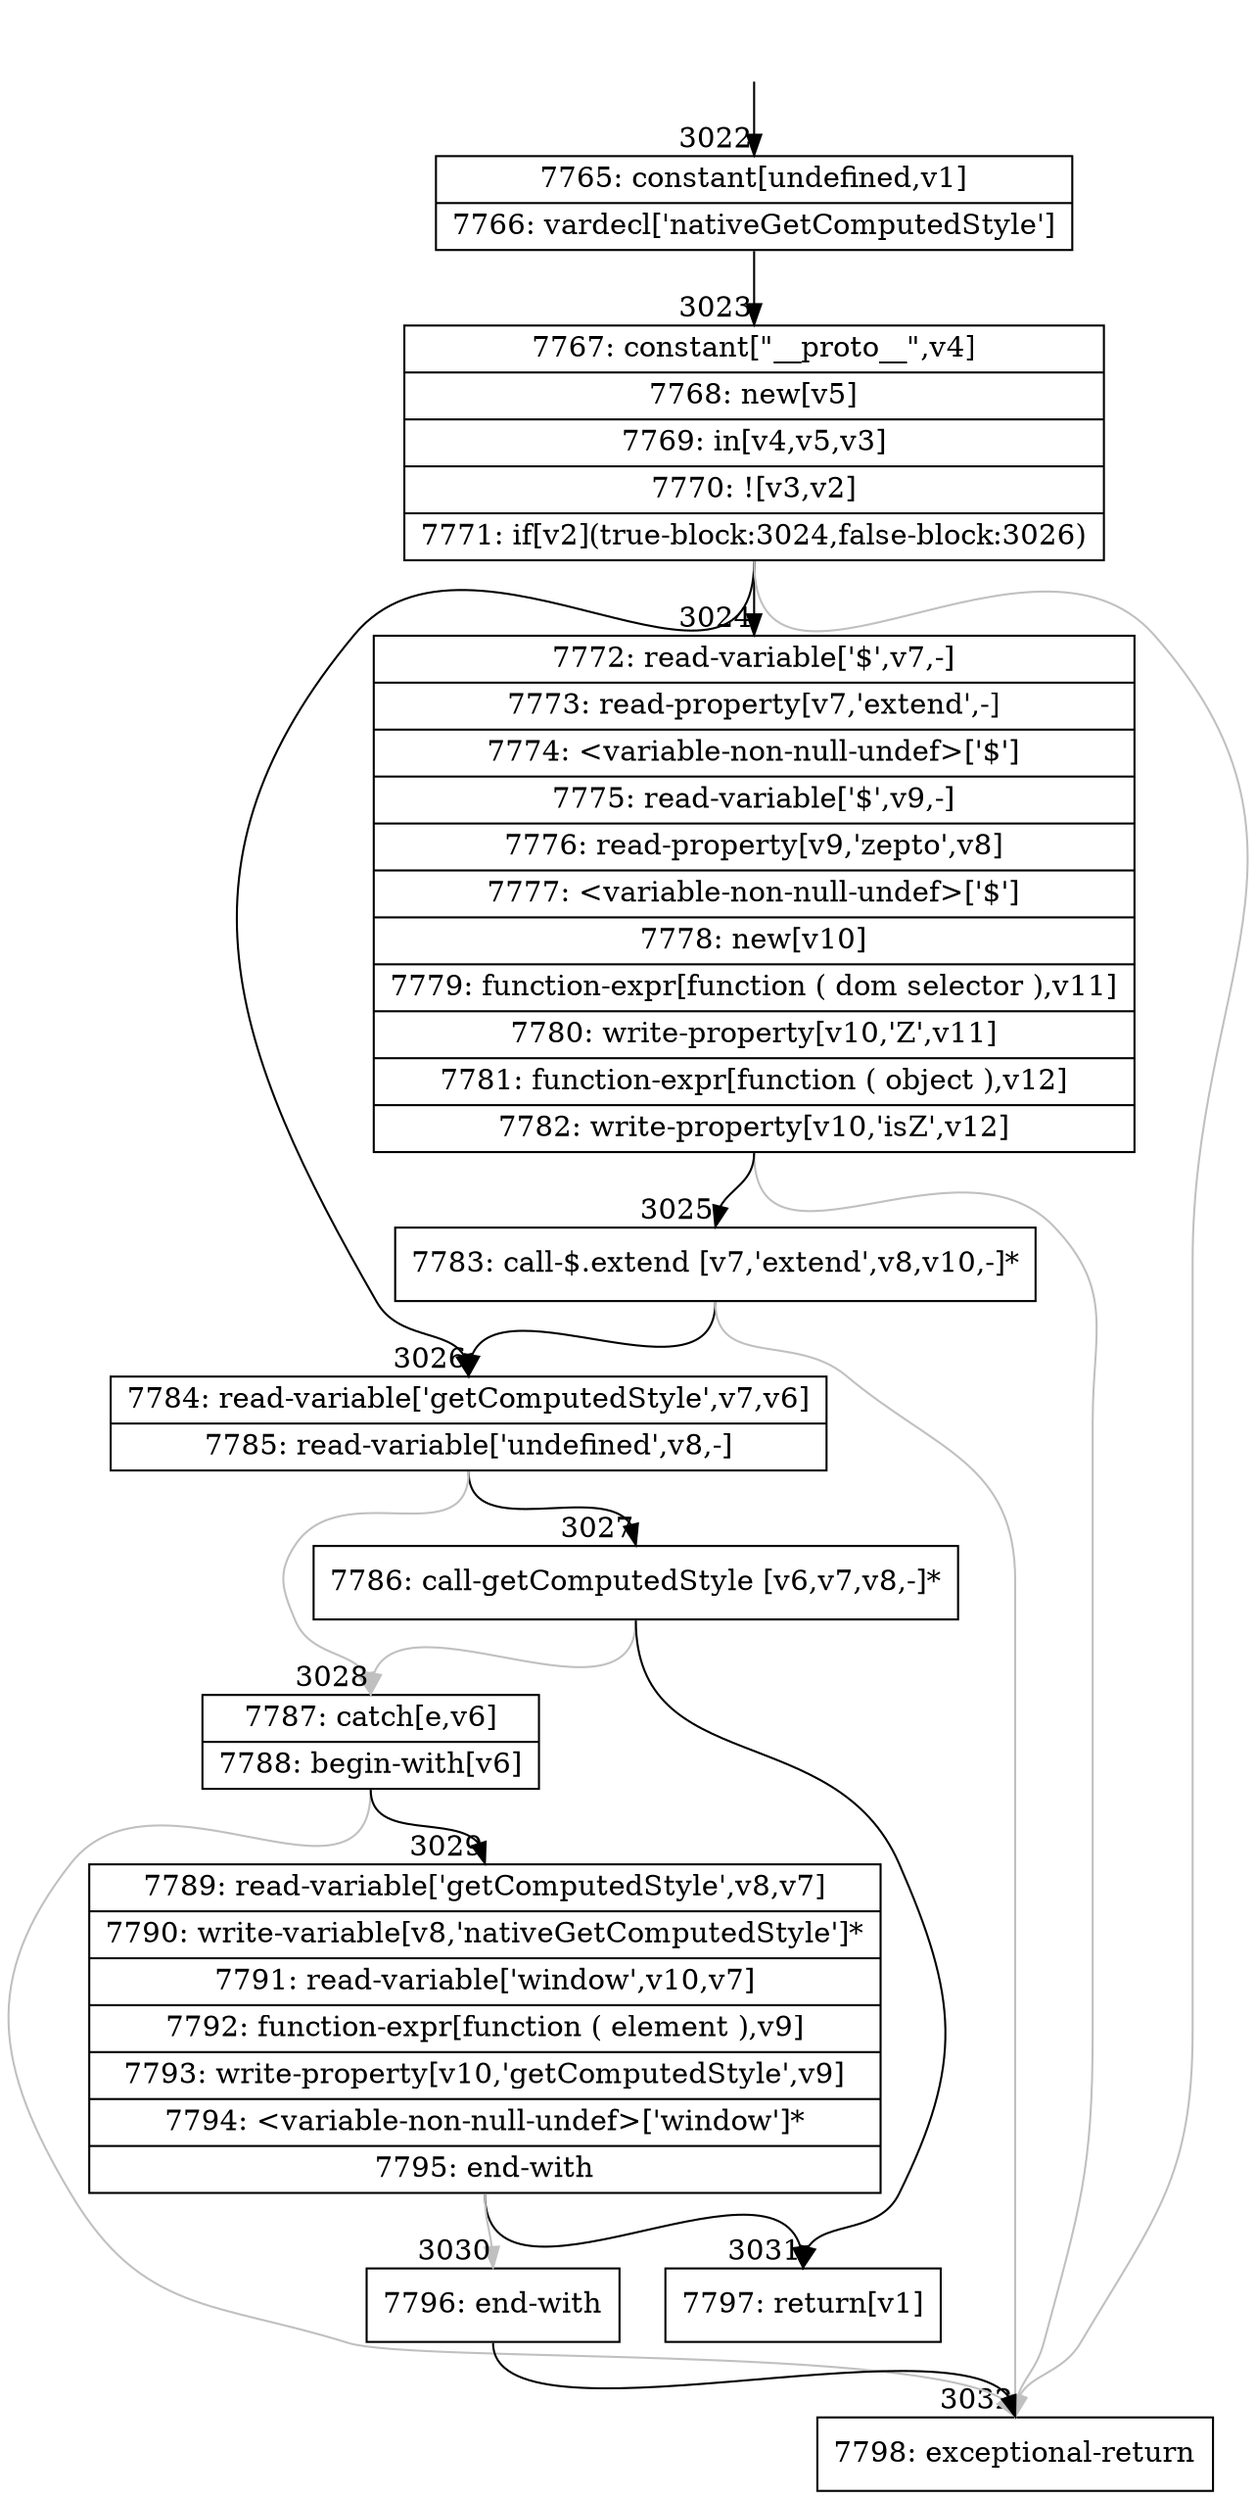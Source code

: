digraph {
rankdir="TD"
BB_entry251[shape=none,label=""];
BB_entry251 -> BB3022 [tailport=s, headport=n, headlabel="    3022"]
BB3022 [shape=record label="{7765: constant[undefined,v1]|7766: vardecl['nativeGetComputedStyle']}" ] 
BB3022 -> BB3023 [tailport=s, headport=n, headlabel="      3023"]
BB3023 [shape=record label="{7767: constant[\"__proto__\",v4]|7768: new[v5]|7769: in[v4,v5,v3]|7770: ![v3,v2]|7771: if[v2](true-block:3024,false-block:3026)}" ] 
BB3023 -> BB3024 [tailport=s, headport=n, headlabel="      3024"]
BB3023 -> BB3026 [tailport=s, headport=n, headlabel="      3026"]
BB3023 -> BB3032 [tailport=s, headport=n, color=gray, headlabel="      3032"]
BB3024 [shape=record label="{7772: read-variable['$',v7,-]|7773: read-property[v7,'extend',-]|7774: \<variable-non-null-undef\>['$']|7775: read-variable['$',v9,-]|7776: read-property[v9,'zepto',v8]|7777: \<variable-non-null-undef\>['$']|7778: new[v10]|7779: function-expr[function ( dom selector ),v11]|7780: write-property[v10,'Z',v11]|7781: function-expr[function ( object ),v12]|7782: write-property[v10,'isZ',v12]}" ] 
BB3024 -> BB3025 [tailport=s, headport=n, headlabel="      3025"]
BB3024 -> BB3032 [tailport=s, headport=n, color=gray]
BB3025 [shape=record label="{7783: call-$.extend [v7,'extend',v8,v10,-]*}" ] 
BB3025 -> BB3026 [tailport=s, headport=n]
BB3025 -> BB3032 [tailport=s, headport=n, color=gray]
BB3026 [shape=record label="{7784: read-variable['getComputedStyle',v7,v6]|7785: read-variable['undefined',v8,-]}" ] 
BB3026 -> BB3027 [tailport=s, headport=n, headlabel="      3027"]
BB3026 -> BB3028 [tailport=s, headport=n, color=gray, headlabel="      3028"]
BB3027 [shape=record label="{7786: call-getComputedStyle [v6,v7,v8,-]*}" ] 
BB3027 -> BB3031 [tailport=s, headport=n, headlabel="      3031"]
BB3027 -> BB3028 [tailport=s, headport=n, color=gray]
BB3028 [shape=record label="{7787: catch[e,v6]|7788: begin-with[v6]}" ] 
BB3028 -> BB3029 [tailport=s, headport=n, headlabel="      3029"]
BB3028 -> BB3032 [tailport=s, headport=n, color=gray]
BB3029 [shape=record label="{7789: read-variable['getComputedStyle',v8,v7]|7790: write-variable[v8,'nativeGetComputedStyle']*|7791: read-variable['window',v10,v7]|7792: function-expr[function ( element ),v9]|7793: write-property[v10,'getComputedStyle',v9]|7794: \<variable-non-null-undef\>['window']*|7795: end-with}" ] 
BB3029 -> BB3031 [tailport=s, headport=n]
BB3029 -> BB3030 [tailport=s, headport=n, color=gray, headlabel="      3030"]
BB3030 [shape=record label="{7796: end-with}" ] 
BB3030 -> BB3032 [tailport=s, headport=n]
BB3031 [shape=record label="{7797: return[v1]}" ] 
BB3032 [shape=record label="{7798: exceptional-return}" ] 
//#$~ 1583
}
